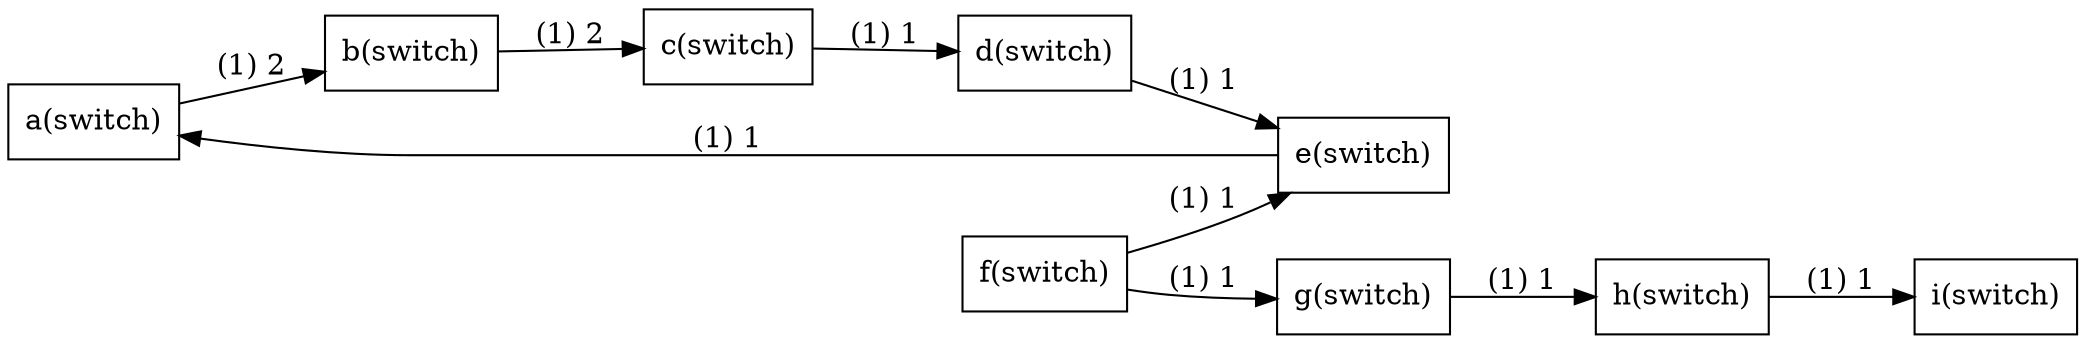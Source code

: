 digraph G{
rankdir=LR;
node [shape=record];

a [label="a(switch)"];
b [label="b(switch)"];
a->b[label="(1) 2"];
b [label="b(switch)"];
c [label="c(switch)"];
b->c[label="(1) 2"];
c [label="c(switch)"];
d [label="d(switch)"];
c->d[label="(1) 1"];
d [label="d(switch)"];
e [label="e(switch)"];
d->e[label="(1) 1"];
e [label="e(switch)"];
a [label="a(switch)"];
e->a[label="(1) 1"];
f [label="f(switch)"];
e [label="e(switch)"];
f->e[label="(1) 1"];
f [label="f(switch)"];
g [label="g(switch)"];
f->g[label="(1) 1"];
g [label="g(switch)"];
h [label="h(switch)"];
g->h[label="(1) 1"];
h [label="h(switch)"];
i [label="i(switch)"];
h->i[label="(1) 1"];

}